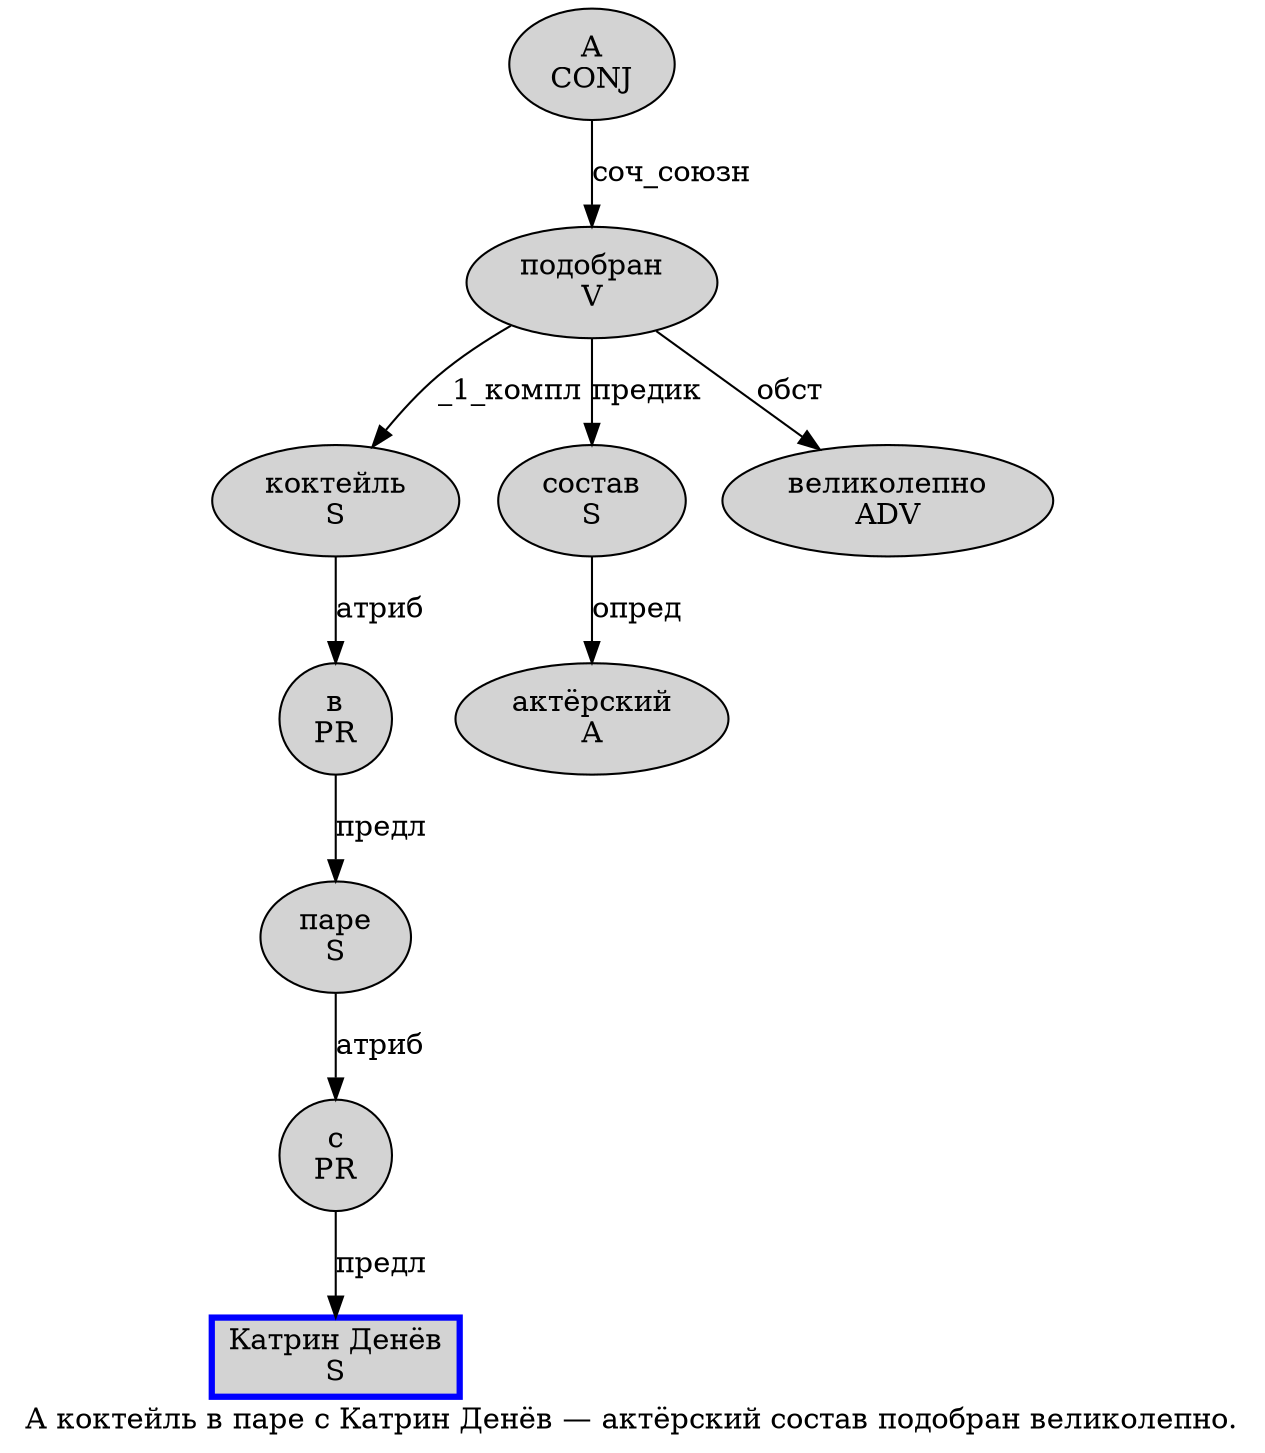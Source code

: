 digraph SENTENCE_1145 {
	graph [label="А коктейль в паре с Катрин Денёв — актёрский состав подобран великолепно."]
	node [style=filled]
		0 [label="А
CONJ" color="" fillcolor=lightgray penwidth=1 shape=ellipse]
		1 [label="коктейль
S" color="" fillcolor=lightgray penwidth=1 shape=ellipse]
		2 [label="в
PR" color="" fillcolor=lightgray penwidth=1 shape=ellipse]
		3 [label="паре
S" color="" fillcolor=lightgray penwidth=1 shape=ellipse]
		4 [label="с
PR" color="" fillcolor=lightgray penwidth=1 shape=ellipse]
		5 [label="Катрин Денёв
S" color=blue fillcolor=lightgray penwidth=3 shape=box]
		7 [label="актёрский
A" color="" fillcolor=lightgray penwidth=1 shape=ellipse]
		8 [label="состав
S" color="" fillcolor=lightgray penwidth=1 shape=ellipse]
		9 [label="подобран
V" color="" fillcolor=lightgray penwidth=1 shape=ellipse]
		10 [label="великолепно
ADV" color="" fillcolor=lightgray penwidth=1 shape=ellipse]
			8 -> 7 [label="опред"]
			2 -> 3 [label="предл"]
			0 -> 9 [label="соч_союзн"]
			9 -> 1 [label="_1_компл"]
			9 -> 8 [label="предик"]
			9 -> 10 [label="обст"]
			3 -> 4 [label="атриб"]
			4 -> 5 [label="предл"]
			1 -> 2 [label="атриб"]
}